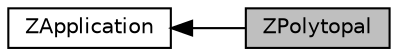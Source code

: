 digraph "ZPolytopal"
{
  edge [fontname="Helvetica",fontsize="10",labelfontname="Helvetica",labelfontsize="10"];
  node [fontname="Helvetica",fontsize="10",shape=box];
  rankdir=LR;
  Node1 [label="ZApplication",height=0.2,width=0.4,color="black", fillcolor="white", style="filled",URL="$group__z_application.html",tooltip="Collection of general applications."];
  Node0 [label="ZPolytopal",height=0.2,width=0.4,color="black", fillcolor="grey75", style="filled", fontcolor="black",tooltip="Collection of methods for polytopal mesh and 3D Graphic Statics."];
  Node1->Node0 [shape=plaintext, dir="back", style="solid"];
}
